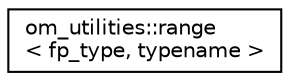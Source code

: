 digraph "Graphical Class Hierarchy"
{
 // LATEX_PDF_SIZE
  edge [fontname="Helvetica",fontsize="10",labelfontname="Helvetica",labelfontsize="10"];
  node [fontname="Helvetica",fontsize="10",shape=record];
  rankdir="LR";
  Node0 [label="om_utilities::range\l\< fp_type, typename \>",height=0.2,width=0.4,color="black", fillcolor="white", style="filled",URL="$classom__utilities_1_1range.html",tooltip="Represents a one dimensional range."];
}
